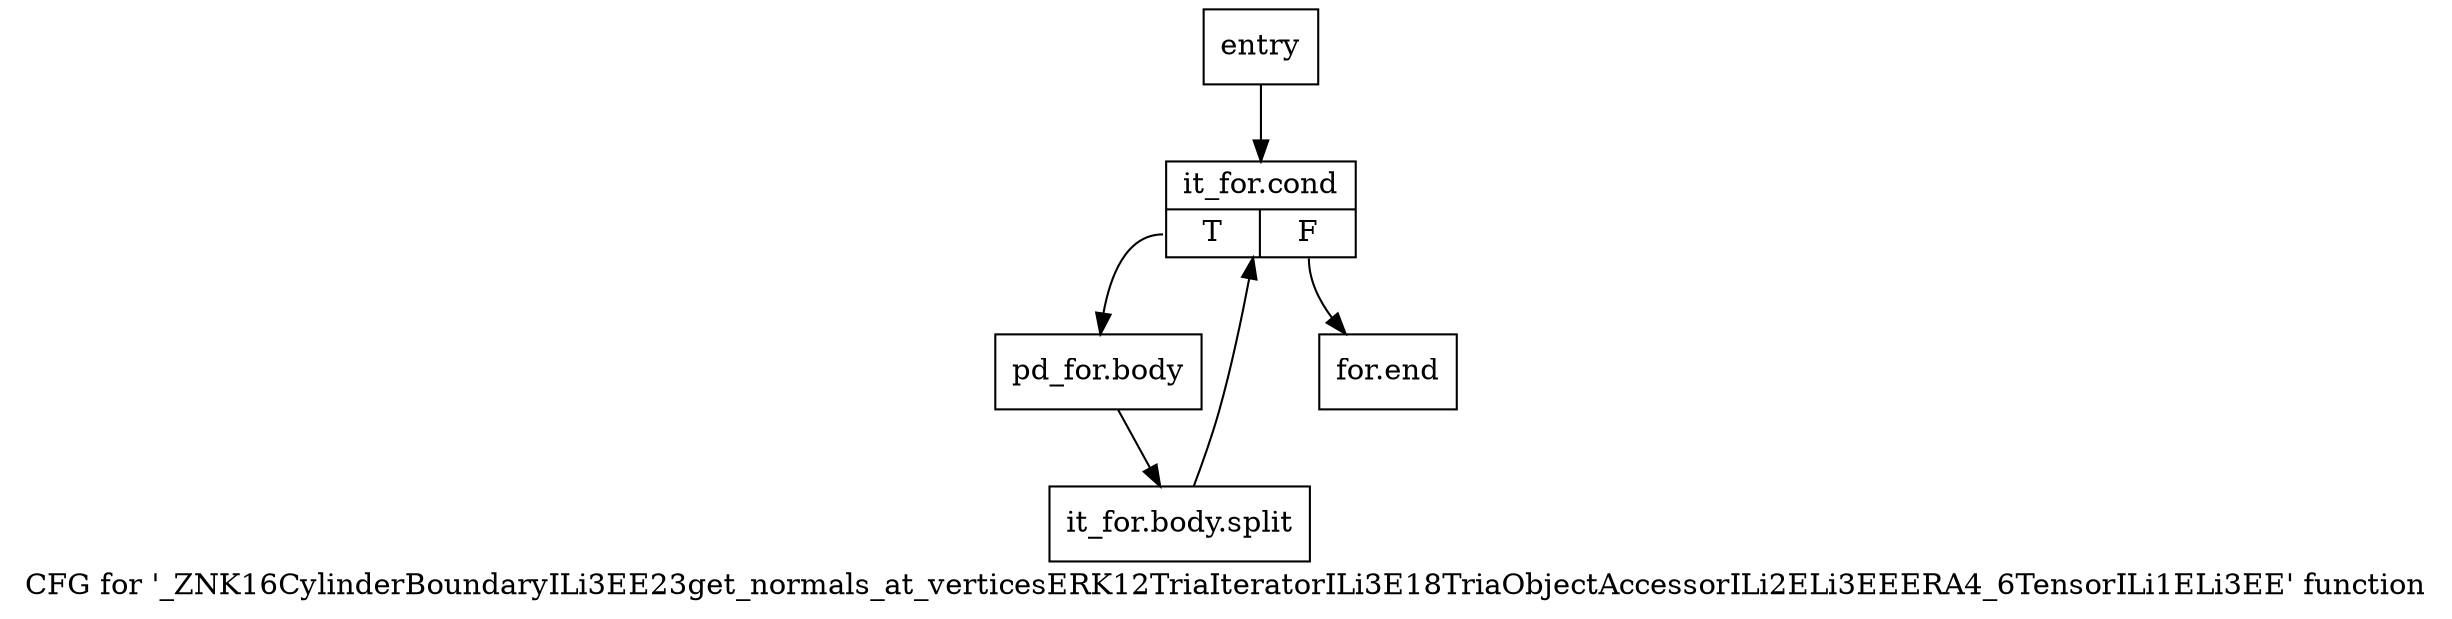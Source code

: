 digraph "CFG for '_ZNK16CylinderBoundaryILi3EE23get_normals_at_verticesERK12TriaIteratorILi3E18TriaObjectAccessorILi2ELi3EEERA4_6TensorILi1ELi3EE' function" {
	label="CFG for '_ZNK16CylinderBoundaryILi3EE23get_normals_at_verticesERK12TriaIteratorILi3E18TriaObjectAccessorILi2ELi3EEERA4_6TensorILi1ELi3EE' function";

	Node0x84e5350 [shape=record,label="{entry}"];
	Node0x84e5350 -> Node0x84e53a0;
	Node0x84e53a0 [shape=record,label="{it_for.cond|{<s0>T|<s1>F}}"];
	Node0x84e53a0:s0 -> Node0x84e53f0;
	Node0x84e53a0:s1 -> Node0x84e5440;
	Node0x84e53f0 [shape=record,label="{pd_for.body}"];
	Node0x84e53f0 -> Node0xc408cd0;
	Node0xc408cd0 [shape=record,label="{it_for.body.split}"];
	Node0xc408cd0 -> Node0x84e53a0;
	Node0x84e5440 [shape=record,label="{for.end}"];
}
